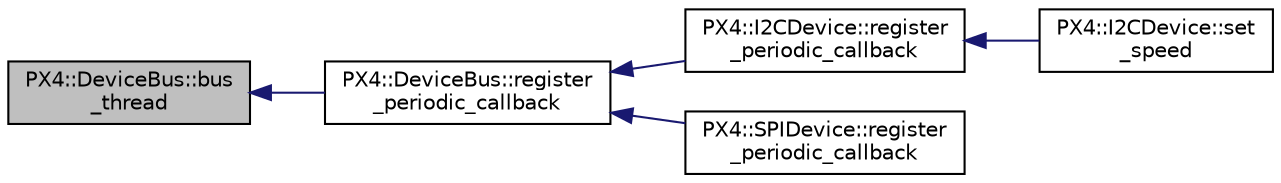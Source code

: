 digraph "PX4::DeviceBus::bus_thread"
{
 // INTERACTIVE_SVG=YES
  edge [fontname="Helvetica",fontsize="10",labelfontname="Helvetica",labelfontsize="10"];
  node [fontname="Helvetica",fontsize="10",shape=record];
  rankdir="LR";
  Node1 [label="PX4::DeviceBus::bus\l_thread",height=0.2,width=0.4,color="black", fillcolor="grey75", style="filled", fontcolor="black"];
  Node1 -> Node2 [dir="back",color="midnightblue",fontsize="10",style="solid",fontname="Helvetica"];
  Node2 [label="PX4::DeviceBus::register\l_periodic_callback",height=0.2,width=0.4,color="black", fillcolor="white", style="filled",URL="$classPX4_1_1DeviceBus.html#a2cc0b0bc94b4276c3727fbd5a6da339e"];
  Node2 -> Node3 [dir="back",color="midnightblue",fontsize="10",style="solid",fontname="Helvetica"];
  Node3 [label="PX4::I2CDevice::register\l_periodic_callback",height=0.2,width=0.4,color="black", fillcolor="white", style="filled",URL="$classPX4_1_1I2CDevice.html#a06d32bb8056abfb514c685ae088b604c"];
  Node3 -> Node4 [dir="back",color="midnightblue",fontsize="10",style="solid",fontname="Helvetica"];
  Node4 [label="PX4::I2CDevice::set\l_speed",height=0.2,width=0.4,color="black", fillcolor="white", style="filled",URL="$classPX4_1_1I2CDevice.html#a16dd1d3f0aa0a6718f32f9da3a5b949d"];
  Node2 -> Node5 [dir="back",color="midnightblue",fontsize="10",style="solid",fontname="Helvetica"];
  Node5 [label="PX4::SPIDevice::register\l_periodic_callback",height=0.2,width=0.4,color="black", fillcolor="white", style="filled",URL="$classPX4_1_1SPIDevice.html#a389bc4f44380e4b1670fafb0dd6c2593"];
}
